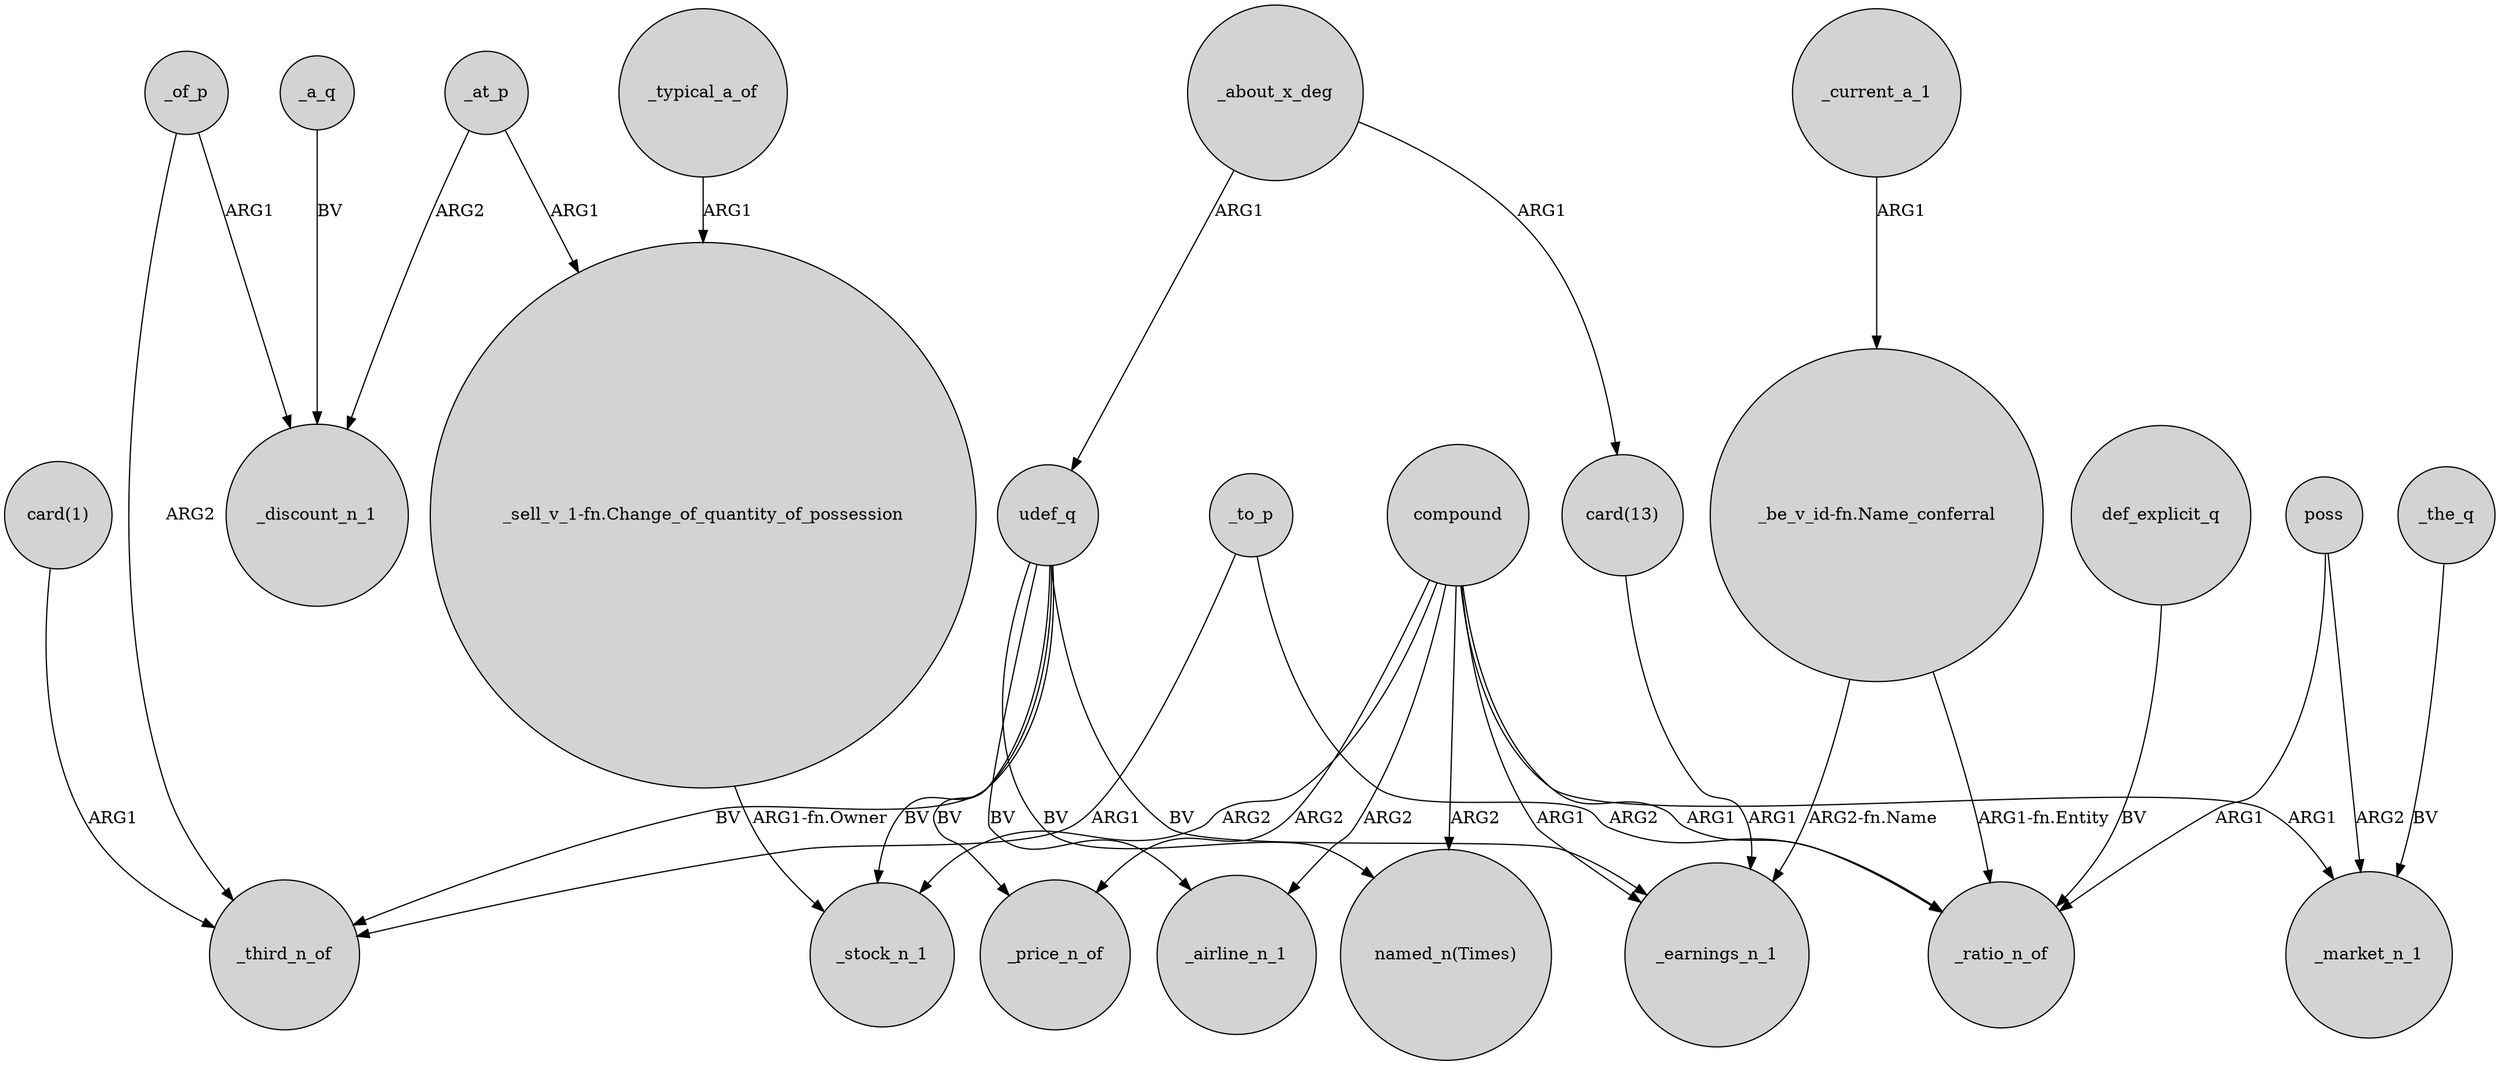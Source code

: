digraph {
	node [shape=circle style=filled]
	compound -> _ratio_n_of [label=ARG1]
	"_sell_v_1-fn.Change_of_quantity_of_possession" -> _stock_n_1 [label="ARG1-fn.Owner"]
	"_be_v_id-fn.Name_conferral" -> _earnings_n_1 [label="ARG2-fn.Name"]
	_to_p -> _ratio_n_of [label=ARG2]
	_of_p -> _third_n_of [label=ARG2]
	_current_a_1 -> "_be_v_id-fn.Name_conferral" [label=ARG1]
	udef_q -> _price_n_of [label=BV]
	"card(1)" -> _third_n_of [label=ARG1]
	udef_q -> _airline_n_1 [label=BV]
	_the_q -> _market_n_1 [label=BV]
	_about_x_deg -> udef_q [label=ARG1]
	"_be_v_id-fn.Name_conferral" -> _ratio_n_of [label="ARG1-fn.Entity"]
	udef_q -> _stock_n_1 [label=BV]
	_a_q -> _discount_n_1 [label=BV]
	compound -> _airline_n_1 [label=ARG2]
	compound -> "named_n(Times)" [label=ARG2]
	compound -> _price_n_of [label=ARG2]
	poss -> _ratio_n_of [label=ARG1]
	udef_q -> _earnings_n_1 [label=BV]
	compound -> _stock_n_1 [label=ARG2]
	udef_q -> "named_n(Times)" [label=BV]
	_at_p -> _discount_n_1 [label=ARG2]
	_about_x_deg -> "card(13)" [label=ARG1]
	_at_p -> "_sell_v_1-fn.Change_of_quantity_of_possession" [label=ARG1]
	_of_p -> _discount_n_1 [label=ARG1]
	def_explicit_q -> _ratio_n_of [label=BV]
	compound -> _earnings_n_1 [label=ARG1]
	compound -> _market_n_1 [label=ARG1]
	_to_p -> _third_n_of [label=ARG1]
	poss -> _market_n_1 [label=ARG2]
	_typical_a_of -> "_sell_v_1-fn.Change_of_quantity_of_possession" [label=ARG1]
	udef_q -> _third_n_of [label=BV]
	"card(13)" -> _earnings_n_1 [label=ARG1]
}
